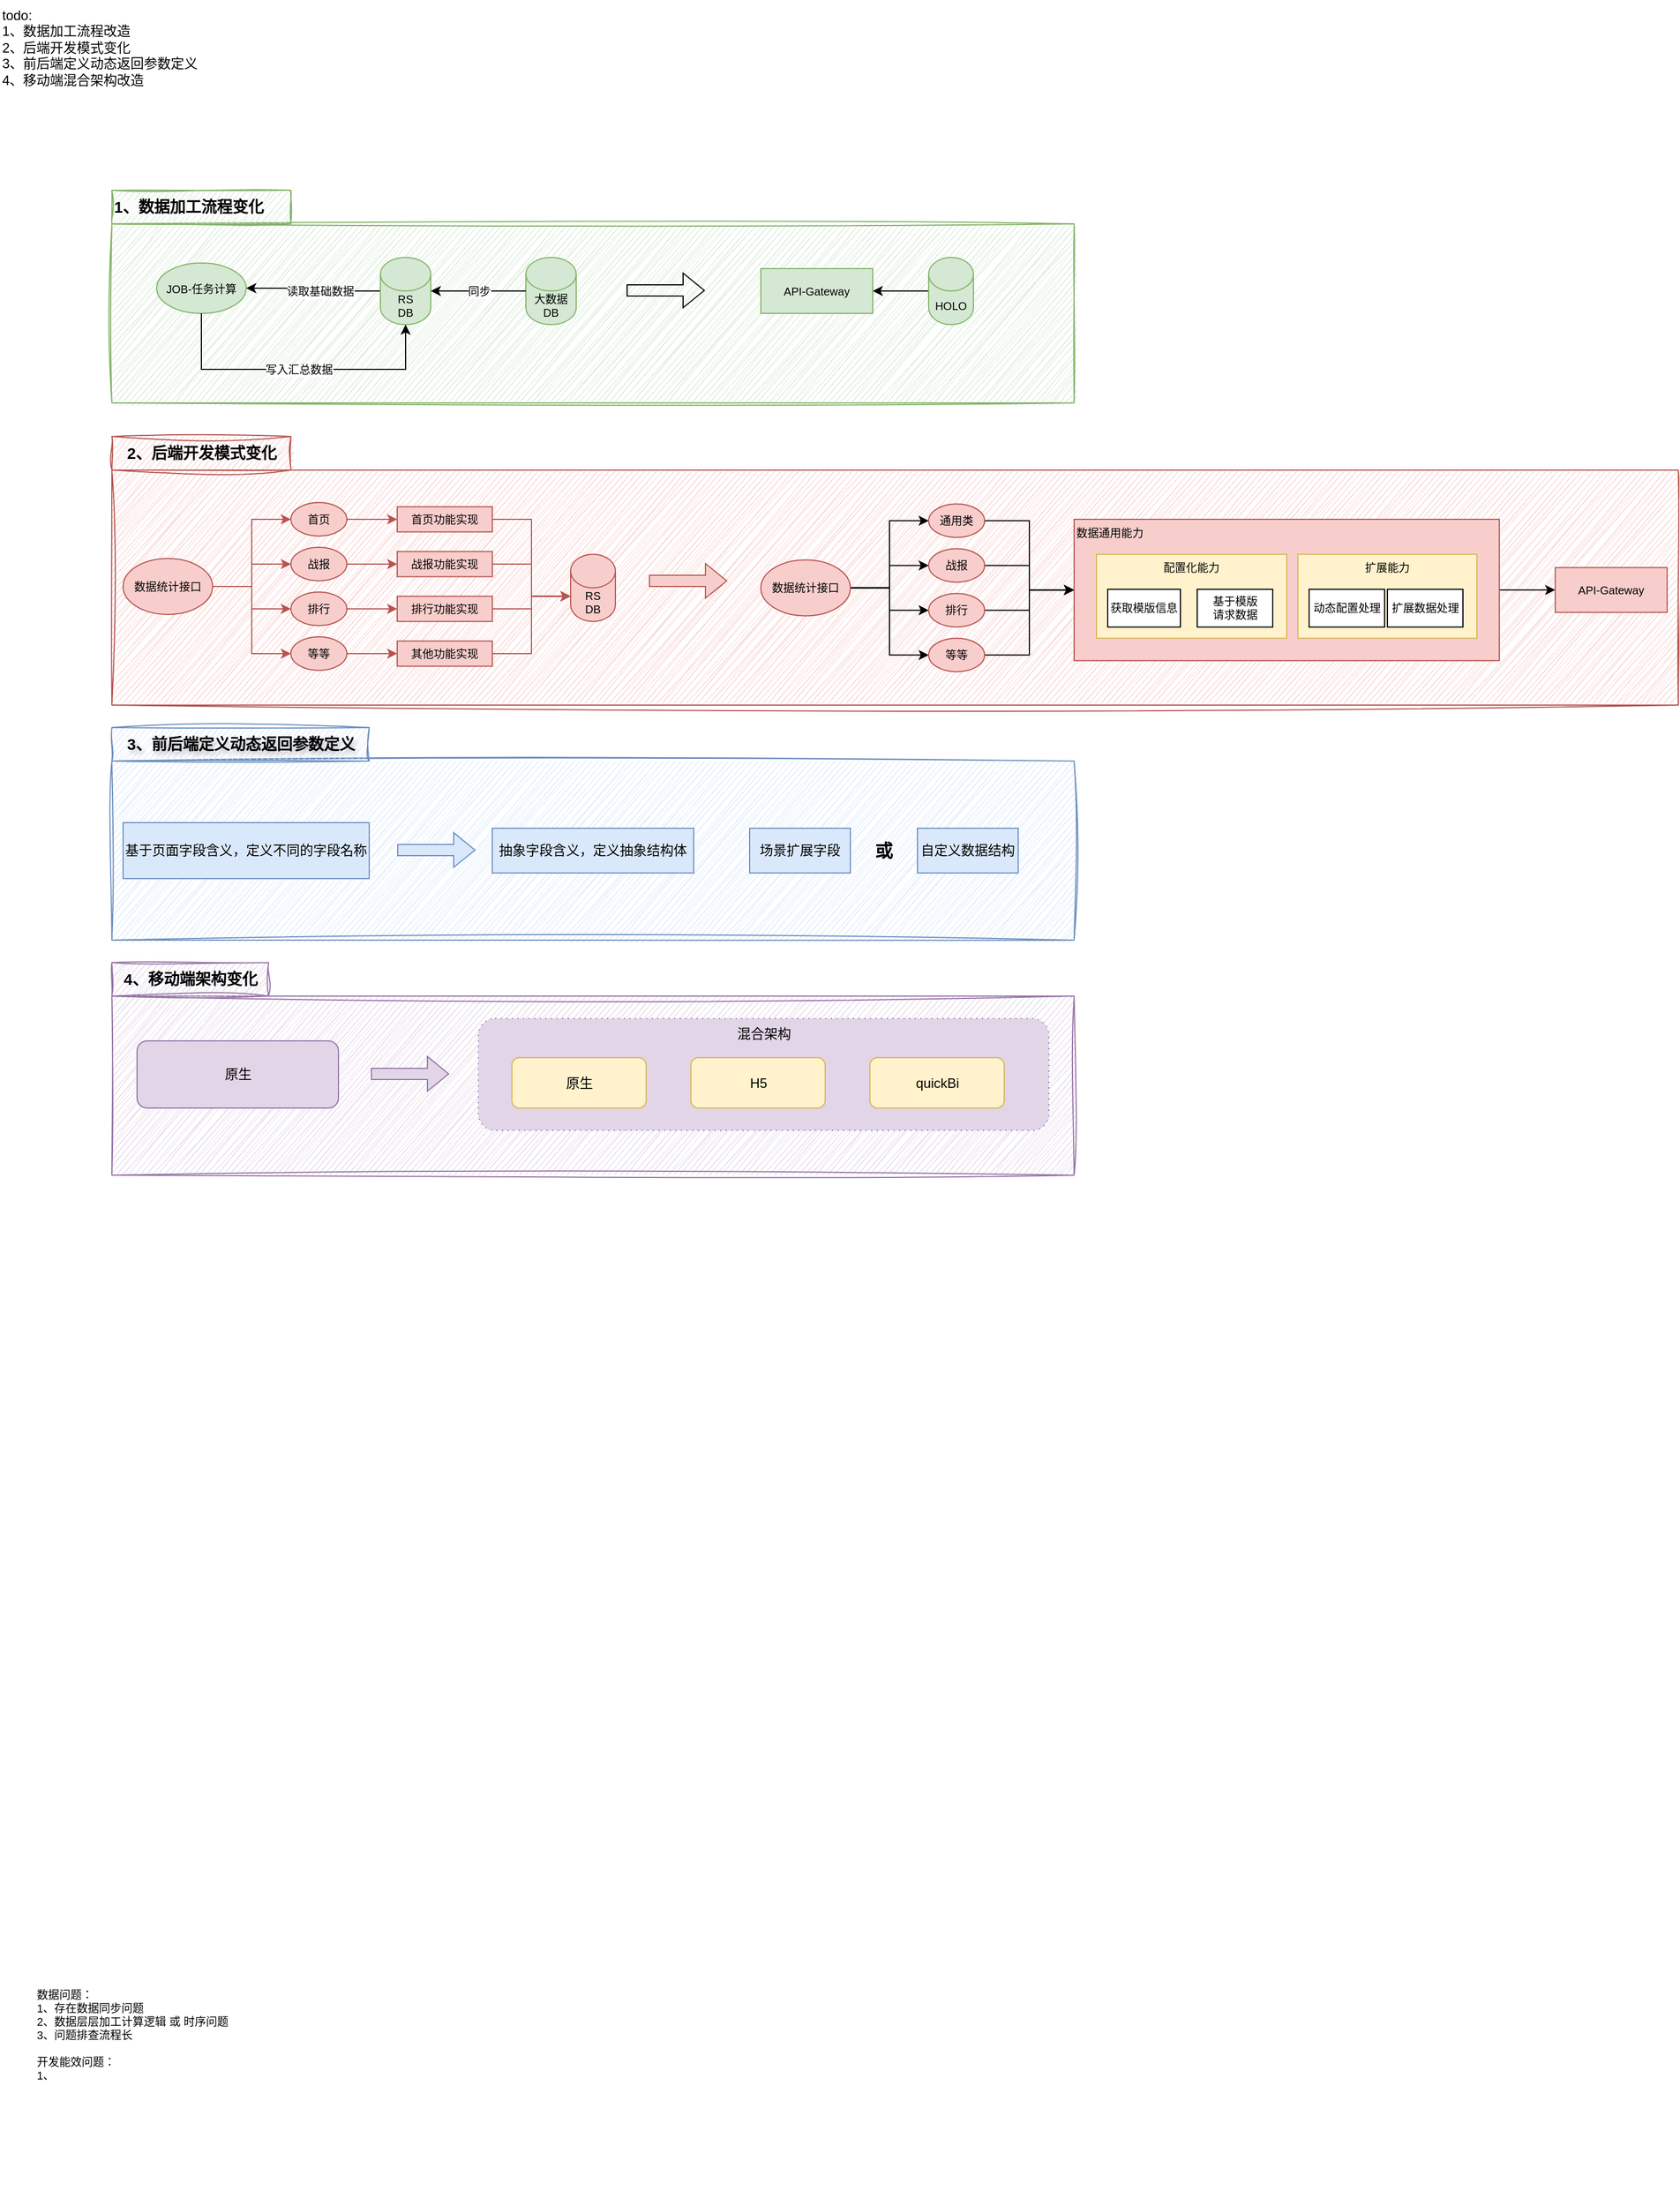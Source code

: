 <mxfile version="25.0.3">
  <diagram name="第 1 页" id="R8YURKRHeUlcDB6ha7RJ">
    <mxGraphModel dx="1616" dy="2079" grid="1" gridSize="10" guides="1" tooltips="1" connect="1" arrows="1" fold="1" page="1" pageScale="1" pageWidth="827" pageHeight="1169" math="0" shadow="0">
      <root>
        <mxCell id="0" />
        <mxCell id="1" parent="0" />
        <mxCell id="C8wExsxdSCBqk2phjL91-6" value="" style="rounded=0;whiteSpace=wrap;html=1;fillColor=#f8cecc;strokeColor=#b85450;sketch=1;curveFitting=1;jiggle=2;verticalAlign=top;align=left;" vertex="1" parent="1">
          <mxGeometry x="180" y="-620" width="1400" height="210" as="geometry" />
        </mxCell>
        <mxCell id="C8wExsxdSCBqk2phjL91-5" value="" style="rounded=0;whiteSpace=wrap;html=1;verticalAlign=top;align=left;fillColor=#d5e8d4;strokeColor=#82b366;sketch=1;curveFitting=1;jiggle=2;" vertex="1" parent="1">
          <mxGeometry x="180" y="-840" width="860" height="160" as="geometry" />
        </mxCell>
        <mxCell id="ImryK3UNKVc3aRogpXYe-1" style="edgeStyle=orthogonalEdgeStyle;rounded=0;orthogonalLoop=1;jettySize=auto;html=1;entryX=1;entryY=0.5;entryDx=0;entryDy=0;fontSize=10;" parent="1" source="ImryK3UNKVc3aRogpXYe-3" target="ImryK3UNKVc3aRogpXYe-6" edge="1">
          <mxGeometry relative="1" as="geometry" />
        </mxCell>
        <mxCell id="ImryK3UNKVc3aRogpXYe-2" value="读取基础数据" style="edgeLabel;html=1;align=center;verticalAlign=middle;resizable=0;points=[];fontSize=10;" parent="ImryK3UNKVc3aRogpXYe-1" vertex="1" connectable="0">
          <mxGeometry x="-0.111" y="3" relative="1" as="geometry">
            <mxPoint y="-3" as="offset" />
          </mxGeometry>
        </mxCell>
        <mxCell id="ImryK3UNKVc3aRogpXYe-3" value="RS&lt;br style=&quot;font-size: 10px;&quot;&gt;DB" style="shape=cylinder3;whiteSpace=wrap;html=1;boundedLbl=1;backgroundOutline=1;size=15;fontSize=10;fillColor=#d5e8d4;strokeColor=#82b366;" parent="1" vertex="1">
          <mxGeometry x="420" y="-810" width="45" height="60" as="geometry" />
        </mxCell>
        <mxCell id="ImryK3UNKVc3aRogpXYe-4" value="大数据&lt;br style=&quot;font-size: 10px;&quot;&gt;DB" style="shape=cylinder3;whiteSpace=wrap;html=1;boundedLbl=1;backgroundOutline=1;size=15;fontSize=10;fillColor=#d5e8d4;strokeColor=#82b366;" parent="1" vertex="1">
          <mxGeometry x="550" y="-810" width="45" height="60" as="geometry" />
        </mxCell>
        <mxCell id="ImryK3UNKVc3aRogpXYe-5" value="同步" style="edgeStyle=orthogonalEdgeStyle;rounded=0;orthogonalLoop=1;jettySize=auto;html=1;entryX=1;entryY=0.5;entryDx=0;entryDy=0;entryPerimeter=0;fontSize=10;" parent="1" source="ImryK3UNKVc3aRogpXYe-4" target="ImryK3UNKVc3aRogpXYe-3" edge="1">
          <mxGeometry relative="1" as="geometry" />
        </mxCell>
        <mxCell id="ImryK3UNKVc3aRogpXYe-6" value="JOB-任务计算" style="ellipse;whiteSpace=wrap;html=1;fontSize=10;fillColor=#d5e8d4;strokeColor=#82b366;" parent="1" vertex="1">
          <mxGeometry x="220" y="-805" width="80" height="45" as="geometry" />
        </mxCell>
        <mxCell id="ImryK3UNKVc3aRogpXYe-7" style="edgeStyle=orthogonalEdgeStyle;rounded=0;orthogonalLoop=1;jettySize=auto;html=1;entryX=0.5;entryY=1;entryDx=0;entryDy=0;entryPerimeter=0;fontSize=10;" parent="1" source="ImryK3UNKVc3aRogpXYe-6" target="ImryK3UNKVc3aRogpXYe-3" edge="1">
          <mxGeometry relative="1" as="geometry">
            <Array as="points">
              <mxPoint x="260" y="-710" />
              <mxPoint x="443" y="-710" />
            </Array>
          </mxGeometry>
        </mxCell>
        <mxCell id="ImryK3UNKVc3aRogpXYe-8" value="写入汇总数据" style="edgeLabel;html=1;align=center;verticalAlign=middle;resizable=0;points=[];fontSize=10;" parent="ImryK3UNKVc3aRogpXYe-7" vertex="1" connectable="0">
          <mxGeometry x="0.018" y="3" relative="1" as="geometry">
            <mxPoint x="-2" y="3" as="offset" />
          </mxGeometry>
        </mxCell>
        <mxCell id="ImryK3UNKVc3aRogpXYe-9" value="数据问题：&lt;br style=&quot;font-size: 10px;&quot;&gt;1、存在数据同步问题&lt;br style=&quot;font-size: 10px;&quot;&gt;2、数据层层加工计算逻辑 或 时序问题&lt;br style=&quot;font-size: 10px;&quot;&gt;&lt;div style=&quot;font-size: 10px;&quot;&gt;3、问题排查流程长&lt;br style=&quot;font-size: 10px;&quot;&gt;&lt;br style=&quot;font-size: 10px;&quot;&gt;开发能效问题：&lt;/div&gt;&lt;div style=&quot;font-size: 10px;&quot;&gt;1、&lt;/div&gt;" style="text;html=1;align=left;verticalAlign=top;whiteSpace=wrap;rounded=0;fontSize=10;" parent="1" vertex="1">
          <mxGeometry x="111" y="730" width="319" height="200" as="geometry" />
        </mxCell>
        <mxCell id="ImryK3UNKVc3aRogpXYe-10" style="edgeStyle=orthogonalEdgeStyle;rounded=0;orthogonalLoop=1;jettySize=auto;html=1;entryX=0;entryY=0.5;entryDx=0;entryDy=0;fontSize=10;fillColor=#f8cecc;strokeColor=#b85450;" parent="1" source="ImryK3UNKVc3aRogpXYe-14" target="ImryK3UNKVc3aRogpXYe-16" edge="1">
          <mxGeometry relative="1" as="geometry" />
        </mxCell>
        <mxCell id="ImryK3UNKVc3aRogpXYe-11" style="edgeStyle=orthogonalEdgeStyle;rounded=0;orthogonalLoop=1;jettySize=auto;html=1;entryX=0;entryY=0.5;entryDx=0;entryDy=0;fontSize=10;fillColor=#f8cecc;strokeColor=#b85450;" parent="1" source="ImryK3UNKVc3aRogpXYe-14" target="ImryK3UNKVc3aRogpXYe-21" edge="1">
          <mxGeometry relative="1" as="geometry" />
        </mxCell>
        <mxCell id="ImryK3UNKVc3aRogpXYe-12" style="edgeStyle=orthogonalEdgeStyle;rounded=0;orthogonalLoop=1;jettySize=auto;html=1;entryX=0;entryY=0.5;entryDx=0;entryDy=0;fontSize=10;fillColor=#f8cecc;strokeColor=#b85450;" parent="1" source="ImryK3UNKVc3aRogpXYe-14" target="ImryK3UNKVc3aRogpXYe-23" edge="1">
          <mxGeometry relative="1" as="geometry" />
        </mxCell>
        <mxCell id="ImryK3UNKVc3aRogpXYe-13" style="edgeStyle=orthogonalEdgeStyle;rounded=0;orthogonalLoop=1;jettySize=auto;html=1;exitX=1;exitY=0.5;exitDx=0;exitDy=0;entryX=0;entryY=0.5;entryDx=0;entryDy=0;fontSize=10;fillColor=#f8cecc;strokeColor=#b85450;" parent="1" source="ImryK3UNKVc3aRogpXYe-14" target="ImryK3UNKVc3aRogpXYe-25" edge="1">
          <mxGeometry relative="1" as="geometry" />
        </mxCell>
        <mxCell id="ImryK3UNKVc3aRogpXYe-14" value="数据统计接口" style="ellipse;whiteSpace=wrap;html=1;fontSize=10;fillColor=#f8cecc;strokeColor=#b85450;" parent="1" vertex="1">
          <mxGeometry x="190" y="-541" width="80" height="50" as="geometry" />
        </mxCell>
        <mxCell id="ImryK3UNKVc3aRogpXYe-15" value="" style="edgeStyle=orthogonalEdgeStyle;rounded=0;orthogonalLoop=1;jettySize=auto;html=1;fontSize=10;fillColor=#f8cecc;strokeColor=#b85450;" parent="1" source="ImryK3UNKVc3aRogpXYe-16" target="ImryK3UNKVc3aRogpXYe-26" edge="1">
          <mxGeometry relative="1" as="geometry" />
        </mxCell>
        <mxCell id="ImryK3UNKVc3aRogpXYe-16" value="首页" style="ellipse;whiteSpace=wrap;html=1;fontSize=10;fillColor=#f8cecc;strokeColor=#b85450;" parent="1" vertex="1">
          <mxGeometry x="340" y="-591" width="50" height="30" as="geometry" />
        </mxCell>
        <mxCell id="ImryK3UNKVc3aRogpXYe-17" value="" style="edgeStyle=orthogonalEdgeStyle;rounded=0;orthogonalLoop=1;jettySize=auto;html=1;fontSize=10;" parent="1" source="ImryK3UNKVc3aRogpXYe-18" target="ImryK3UNKVc3aRogpXYe-19" edge="1">
          <mxGeometry relative="1" as="geometry" />
        </mxCell>
        <mxCell id="ImryK3UNKVc3aRogpXYe-18" value="HOLO" style="shape=cylinder3;whiteSpace=wrap;html=1;boundedLbl=1;backgroundOutline=1;size=15;fontSize=10;fillColor=#d5e8d4;strokeColor=#82b366;" parent="1" vertex="1">
          <mxGeometry x="910" y="-810" width="40" height="60" as="geometry" />
        </mxCell>
        <mxCell id="ImryK3UNKVc3aRogpXYe-19" value="API-Gateway" style="whiteSpace=wrap;html=1;fontSize=10;fillColor=#d5e8d4;strokeColor=#82b366;" parent="1" vertex="1">
          <mxGeometry x="760" y="-800" width="100" height="40" as="geometry" />
        </mxCell>
        <mxCell id="ImryK3UNKVc3aRogpXYe-20" style="edgeStyle=orthogonalEdgeStyle;rounded=0;orthogonalLoop=1;jettySize=auto;html=1;entryX=0;entryY=0.5;entryDx=0;entryDy=0;fontSize=10;fillColor=#f8cecc;strokeColor=#b85450;" parent="1" source="ImryK3UNKVc3aRogpXYe-21" target="ImryK3UNKVc3aRogpXYe-28" edge="1">
          <mxGeometry relative="1" as="geometry" />
        </mxCell>
        <mxCell id="ImryK3UNKVc3aRogpXYe-21" value="战报" style="ellipse;whiteSpace=wrap;html=1;fontSize=10;fillColor=#f8cecc;strokeColor=#b85450;" parent="1" vertex="1">
          <mxGeometry x="340" y="-551" width="50" height="30" as="geometry" />
        </mxCell>
        <mxCell id="ImryK3UNKVc3aRogpXYe-22" style="edgeStyle=orthogonalEdgeStyle;rounded=0;orthogonalLoop=1;jettySize=auto;html=1;entryX=0;entryY=0.5;entryDx=0;entryDy=0;fontSize=10;fillColor=#f8cecc;strokeColor=#b85450;" parent="1" source="ImryK3UNKVc3aRogpXYe-23" target="ImryK3UNKVc3aRogpXYe-27" edge="1">
          <mxGeometry relative="1" as="geometry" />
        </mxCell>
        <mxCell id="ImryK3UNKVc3aRogpXYe-23" value="排行" style="ellipse;whiteSpace=wrap;html=1;fontSize=10;fillColor=#f8cecc;strokeColor=#b85450;" parent="1" vertex="1">
          <mxGeometry x="340" y="-511" width="50" height="30" as="geometry" />
        </mxCell>
        <mxCell id="ImryK3UNKVc3aRogpXYe-24" style="edgeStyle=orthogonalEdgeStyle;rounded=0;orthogonalLoop=1;jettySize=auto;html=1;entryX=0;entryY=0.5;entryDx=0;entryDy=0;fontSize=10;fillColor=#f8cecc;strokeColor=#b85450;" parent="1" source="ImryK3UNKVc3aRogpXYe-25" target="ImryK3UNKVc3aRogpXYe-29" edge="1">
          <mxGeometry relative="1" as="geometry" />
        </mxCell>
        <mxCell id="ImryK3UNKVc3aRogpXYe-25" value="等等" style="ellipse;whiteSpace=wrap;html=1;fontSize=10;fillColor=#f8cecc;strokeColor=#b85450;" parent="1" vertex="1">
          <mxGeometry x="340" y="-471" width="50" height="30" as="geometry" />
        </mxCell>
        <mxCell id="ImryK3UNKVc3aRogpXYe-26" value="首页功能实现" style="whiteSpace=wrap;html=1;fontSize=10;fillColor=#f8cecc;strokeColor=#b85450;" parent="1" vertex="1">
          <mxGeometry x="435" y="-587.25" width="85" height="22.5" as="geometry" />
        </mxCell>
        <mxCell id="ImryK3UNKVc3aRogpXYe-27" value="排行功能实现" style="whiteSpace=wrap;html=1;fontSize=10;fillColor=#f8cecc;strokeColor=#b85450;" parent="1" vertex="1">
          <mxGeometry x="435" y="-507.25" width="85" height="22.5" as="geometry" />
        </mxCell>
        <mxCell id="ImryK3UNKVc3aRogpXYe-28" value="战报功能实现" style="whiteSpace=wrap;html=1;fontSize=10;fillColor=#f8cecc;strokeColor=#b85450;" parent="1" vertex="1">
          <mxGeometry x="435" y="-547.25" width="85" height="22.5" as="geometry" />
        </mxCell>
        <mxCell id="ImryK3UNKVc3aRogpXYe-29" value="其他功能实现" style="whiteSpace=wrap;html=1;fontSize=10;fillColor=#f8cecc;strokeColor=#b85450;" parent="1" vertex="1">
          <mxGeometry x="435" y="-467.25" width="85" height="22.5" as="geometry" />
        </mxCell>
        <mxCell id="ImryK3UNKVc3aRogpXYe-30" value="" style="shape=flexArrow;endArrow=classic;html=1;rounded=0;fontSize=10;" parent="1" edge="1">
          <mxGeometry width="50" height="50" relative="1" as="geometry">
            <mxPoint x="640" y="-780.5" as="sourcePoint" />
            <mxPoint x="710" y="-780.5" as="targetPoint" />
          </mxGeometry>
        </mxCell>
        <mxCell id="ImryK3UNKVc3aRogpXYe-31" value="RS&lt;br style=&quot;font-size: 10px;&quot;&gt;DB" style="shape=cylinder3;whiteSpace=wrap;html=1;boundedLbl=1;backgroundOutline=1;size=15;fontSize=10;fillColor=#f8cecc;strokeColor=#b85450;" parent="1" vertex="1">
          <mxGeometry x="590" y="-544.75" width="40" height="60" as="geometry" />
        </mxCell>
        <mxCell id="ImryK3UNKVc3aRogpXYe-32" style="edgeStyle=orthogonalEdgeStyle;rounded=0;orthogonalLoop=1;jettySize=auto;html=1;entryX=0;entryY=0;entryDx=0;entryDy=37.5;entryPerimeter=0;fontSize=10;fillColor=#f8cecc;strokeColor=#b85450;" parent="1" source="ImryK3UNKVc3aRogpXYe-28" target="ImryK3UNKVc3aRogpXYe-31" edge="1">
          <mxGeometry relative="1" as="geometry" />
        </mxCell>
        <mxCell id="ImryK3UNKVc3aRogpXYe-33" style="edgeStyle=orthogonalEdgeStyle;rounded=0;orthogonalLoop=1;jettySize=auto;html=1;entryX=0;entryY=0;entryDx=0;entryDy=37.5;entryPerimeter=0;fontSize=10;fillColor=#f8cecc;strokeColor=#b85450;" parent="1" source="ImryK3UNKVc3aRogpXYe-26" target="ImryK3UNKVc3aRogpXYe-31" edge="1">
          <mxGeometry relative="1" as="geometry" />
        </mxCell>
        <mxCell id="ImryK3UNKVc3aRogpXYe-34" style="edgeStyle=orthogonalEdgeStyle;rounded=0;orthogonalLoop=1;jettySize=auto;html=1;entryX=0;entryY=0;entryDx=0;entryDy=37.5;entryPerimeter=0;fontSize=10;fillColor=#f8cecc;strokeColor=#b85450;" parent="1" source="ImryK3UNKVc3aRogpXYe-27" target="ImryK3UNKVc3aRogpXYe-31" edge="1">
          <mxGeometry relative="1" as="geometry" />
        </mxCell>
        <mxCell id="ImryK3UNKVc3aRogpXYe-35" style="edgeStyle=orthogonalEdgeStyle;rounded=0;orthogonalLoop=1;jettySize=auto;html=1;entryX=0;entryY=0;entryDx=0;entryDy=37.5;entryPerimeter=0;fontSize=10;fillColor=#f8cecc;strokeColor=#b85450;" parent="1" source="ImryK3UNKVc3aRogpXYe-29" target="ImryK3UNKVc3aRogpXYe-31" edge="1">
          <mxGeometry relative="1" as="geometry" />
        </mxCell>
        <mxCell id="ImryK3UNKVc3aRogpXYe-36" value="" style="shape=flexArrow;endArrow=classic;html=1;rounded=0;fontSize=10;fillColor=#f8cecc;strokeColor=#b85450;" parent="1" edge="1">
          <mxGeometry width="50" height="50" relative="1" as="geometry">
            <mxPoint x="660" y="-521" as="sourcePoint" />
            <mxPoint x="730" y="-521" as="targetPoint" />
          </mxGeometry>
        </mxCell>
        <mxCell id="ImryK3UNKVc3aRogpXYe-37" style="edgeStyle=orthogonalEdgeStyle;rounded=0;orthogonalLoop=1;jettySize=auto;html=1;entryX=0;entryY=0.5;entryDx=0;entryDy=0;fontSize=10;" parent="1" source="ImryK3UNKVc3aRogpXYe-41" target="ImryK3UNKVc3aRogpXYe-42" edge="1">
          <mxGeometry relative="1" as="geometry" />
        </mxCell>
        <mxCell id="ImryK3UNKVc3aRogpXYe-38" style="edgeStyle=orthogonalEdgeStyle;rounded=0;orthogonalLoop=1;jettySize=auto;html=1;entryX=0;entryY=0.5;entryDx=0;entryDy=0;fontSize=10;" parent="1" source="ImryK3UNKVc3aRogpXYe-41" target="ImryK3UNKVc3aRogpXYe-43" edge="1">
          <mxGeometry relative="1" as="geometry" />
        </mxCell>
        <mxCell id="ImryK3UNKVc3aRogpXYe-39" style="edgeStyle=orthogonalEdgeStyle;rounded=0;orthogonalLoop=1;jettySize=auto;html=1;entryX=0;entryY=0.5;entryDx=0;entryDy=0;fontSize=10;" parent="1" source="ImryK3UNKVc3aRogpXYe-41" target="ImryK3UNKVc3aRogpXYe-45" edge="1">
          <mxGeometry relative="1" as="geometry" />
        </mxCell>
        <mxCell id="ImryK3UNKVc3aRogpXYe-40" style="edgeStyle=orthogonalEdgeStyle;rounded=0;orthogonalLoop=1;jettySize=auto;html=1;exitX=1;exitY=0.5;exitDx=0;exitDy=0;entryX=0;entryY=0.5;entryDx=0;entryDy=0;fontSize=10;" parent="1" source="ImryK3UNKVc3aRogpXYe-41" target="ImryK3UNKVc3aRogpXYe-47" edge="1">
          <mxGeometry relative="1" as="geometry" />
        </mxCell>
        <mxCell id="ImryK3UNKVc3aRogpXYe-41" value="数据统计接口" style="ellipse;whiteSpace=wrap;html=1;fontSize=10;fillColor=#f8cecc;strokeColor=#b85450;" parent="1" vertex="1">
          <mxGeometry x="760" y="-539.75" width="80" height="50" as="geometry" />
        </mxCell>
        <mxCell id="C8wExsxdSCBqk2phjL91-1" style="edgeStyle=orthogonalEdgeStyle;rounded=0;orthogonalLoop=1;jettySize=auto;html=1;entryX=0;entryY=0.5;entryDx=0;entryDy=0;" edge="1" parent="1" source="ImryK3UNKVc3aRogpXYe-42" target="ImryK3UNKVc3aRogpXYe-48">
          <mxGeometry relative="1" as="geometry" />
        </mxCell>
        <mxCell id="ImryK3UNKVc3aRogpXYe-42" value="通用类" style="ellipse;whiteSpace=wrap;html=1;fontSize=10;fillColor=#f8cecc;strokeColor=#b85450;" parent="1" vertex="1">
          <mxGeometry x="910" y="-589.75" width="50" height="30" as="geometry" />
        </mxCell>
        <mxCell id="C8wExsxdSCBqk2phjL91-2" style="edgeStyle=orthogonalEdgeStyle;rounded=0;orthogonalLoop=1;jettySize=auto;html=1;entryX=0;entryY=0.5;entryDx=0;entryDy=0;" edge="1" parent="1" source="ImryK3UNKVc3aRogpXYe-43" target="ImryK3UNKVc3aRogpXYe-48">
          <mxGeometry relative="1" as="geometry" />
        </mxCell>
        <mxCell id="ImryK3UNKVc3aRogpXYe-43" value="战报" style="ellipse;whiteSpace=wrap;html=1;fontSize=10;fillColor=#f8cecc;strokeColor=#b85450;" parent="1" vertex="1">
          <mxGeometry x="910" y="-549.75" width="50" height="30" as="geometry" />
        </mxCell>
        <mxCell id="C8wExsxdSCBqk2phjL91-3" style="edgeStyle=orthogonalEdgeStyle;rounded=0;orthogonalLoop=1;jettySize=auto;html=1;entryX=0;entryY=0.5;entryDx=0;entryDy=0;" edge="1" parent="1" source="ImryK3UNKVc3aRogpXYe-45" target="ImryK3UNKVc3aRogpXYe-48">
          <mxGeometry relative="1" as="geometry" />
        </mxCell>
        <mxCell id="ImryK3UNKVc3aRogpXYe-45" value="排行" style="ellipse;whiteSpace=wrap;html=1;fontSize=10;fillColor=#f8cecc;strokeColor=#b85450;" parent="1" vertex="1">
          <mxGeometry x="910" y="-509.75" width="50" height="30" as="geometry" />
        </mxCell>
        <mxCell id="ImryK3UNKVc3aRogpXYe-46" style="edgeStyle=orthogonalEdgeStyle;rounded=0;orthogonalLoop=1;jettySize=auto;html=1;entryX=0;entryY=0.5;entryDx=0;entryDy=0;fontSize=10;" parent="1" source="ImryK3UNKVc3aRogpXYe-47" target="ImryK3UNKVc3aRogpXYe-48" edge="1">
          <mxGeometry relative="1" as="geometry">
            <mxPoint x="1005" y="-454.75" as="targetPoint" />
          </mxGeometry>
        </mxCell>
        <mxCell id="ImryK3UNKVc3aRogpXYe-47" value="等等" style="ellipse;whiteSpace=wrap;html=1;fontSize=10;fillColor=#f8cecc;strokeColor=#b85450;" parent="1" vertex="1">
          <mxGeometry x="910" y="-469.75" width="50" height="30" as="geometry" />
        </mxCell>
        <mxCell id="C8wExsxdSCBqk2phjL91-8" style="edgeStyle=orthogonalEdgeStyle;rounded=0;orthogonalLoop=1;jettySize=auto;html=1;" edge="1" parent="1" source="ImryK3UNKVc3aRogpXYe-48" target="C8wExsxdSCBqk2phjL91-7">
          <mxGeometry relative="1" as="geometry" />
        </mxCell>
        <mxCell id="ImryK3UNKVc3aRogpXYe-48" value="数据通用能力" style="whiteSpace=wrap;html=1;verticalAlign=top;align=left;fontSize=10;fillColor=#f8cecc;strokeColor=#b85450;" parent="1" vertex="1">
          <mxGeometry x="1040" y="-576" width="380" height="126.25" as="geometry" />
        </mxCell>
        <mxCell id="ImryK3UNKVc3aRogpXYe-49" value="配置化能力" style="rounded=0;whiteSpace=wrap;html=1;fontSize=10;verticalAlign=top;align=center;fillColor=#fff2cc;strokeColor=#d6b656;" parent="1" vertex="1">
          <mxGeometry x="1060" y="-544.75" width="170" height="75" as="geometry" />
        </mxCell>
        <mxCell id="ImryK3UNKVc3aRogpXYe-50" value="扩展能力" style="rounded=0;whiteSpace=wrap;html=1;fontSize=10;verticalAlign=top;fillColor=#fff2cc;strokeColor=#d6b656;" parent="1" vertex="1">
          <mxGeometry x="1240" y="-544.75" width="160" height="75" as="geometry" />
        </mxCell>
        <mxCell id="ImryK3UNKVc3aRogpXYe-51" value="获取模版信息" style="rounded=0;whiteSpace=wrap;html=1;fontSize=10;" parent="1" vertex="1">
          <mxGeometry x="1070" y="-513.5" width="65" height="33.75" as="geometry" />
        </mxCell>
        <mxCell id="ImryK3UNKVc3aRogpXYe-52" value="基于模版&lt;br&gt;请求数据" style="rounded=0;whiteSpace=wrap;html=1;fontSize=10;" parent="1" vertex="1">
          <mxGeometry x="1150" y="-513.5" width="67.5" height="33.75" as="geometry" />
        </mxCell>
        <mxCell id="ImryK3UNKVc3aRogpXYe-53" value="动态配置处理" style="rounded=0;whiteSpace=wrap;html=1;fontSize=10;" parent="1" vertex="1">
          <mxGeometry x="1250" y="-513.5" width="67.5" height="33.75" as="geometry" />
        </mxCell>
        <mxCell id="ImryK3UNKVc3aRogpXYe-54" value="扩展数据处理" style="rounded=0;whiteSpace=wrap;html=1;fontSize=10;" parent="1" vertex="1">
          <mxGeometry x="1320" y="-513.5" width="67.5" height="33.75" as="geometry" />
        </mxCell>
        <mxCell id="ImryK3UNKVc3aRogpXYe-55" value="todo:&lt;div&gt;1、数据加工流程改造&lt;/div&gt;&lt;div&gt;2、后端开发模式变化&lt;/div&gt;&lt;div&gt;3、前后端定义动态返回参数定义&lt;br&gt;4、移动端混合架构改造&lt;/div&gt;" style="text;html=1;align=left;verticalAlign=top;resizable=0;points=[];autosize=1;strokeColor=none;fillColor=none;" parent="1" vertex="1">
          <mxGeometry x="80" y="-1040" width="200" height="90" as="geometry" />
        </mxCell>
        <mxCell id="C8wExsxdSCBqk2phjL91-7" value="API-Gateway" style="whiteSpace=wrap;html=1;fontSize=10;fillColor=#f8cecc;strokeColor=#b85450;" vertex="1" parent="1">
          <mxGeometry x="1470" y="-532.87" width="100" height="40" as="geometry" />
        </mxCell>
        <mxCell id="C8wExsxdSCBqk2phjL91-10" value="" style="rounded=0;whiteSpace=wrap;html=1;fillColor=#dae8fc;strokeColor=#6c8ebf;sketch=1;curveFitting=1;jiggle=2;verticalAlign=top;align=left;" vertex="1" parent="1">
          <mxGeometry x="180" y="-360" width="860" height="160" as="geometry" />
        </mxCell>
        <mxCell id="C8wExsxdSCBqk2phjL91-11" value="" style="rounded=0;whiteSpace=wrap;html=1;fillColor=#e1d5e7;strokeColor=#9673a6;sketch=1;curveFitting=1;jiggle=2;fontStyle=1;align=left;verticalAlign=top;" vertex="1" parent="1">
          <mxGeometry x="180" y="-150" width="860" height="160" as="geometry" />
        </mxCell>
        <mxCell id="C8wExsxdSCBqk2phjL91-12" value="基于页面字段含义，定义不同的字段名称" style="rounded=0;whiteSpace=wrap;html=1;fillColor=#dae8fc;strokeColor=#6c8ebf;" vertex="1" parent="1">
          <mxGeometry x="190" y="-305" width="220" height="50" as="geometry" />
        </mxCell>
        <mxCell id="C8wExsxdSCBqk2phjL91-13" value="" style="shape=flexArrow;endArrow=classic;html=1;rounded=0;fontSize=10;fillColor=#dae8fc;strokeColor=#6c8ebf;" edge="1" parent="1">
          <mxGeometry width="50" height="50" relative="1" as="geometry">
            <mxPoint x="435" y="-280.53" as="sourcePoint" />
            <mxPoint x="505" y="-280.53" as="targetPoint" />
          </mxGeometry>
        </mxCell>
        <mxCell id="C8wExsxdSCBqk2phjL91-15" value="抽象字段含义，定义抽象结构体" style="rounded=0;whiteSpace=wrap;html=1;fillColor=#dae8fc;strokeColor=#6c8ebf;" vertex="1" parent="1">
          <mxGeometry x="520" y="-300" width="180" height="40" as="geometry" />
        </mxCell>
        <mxCell id="C8wExsxdSCBqk2phjL91-16" value="" style="shape=image;html=1;verticalAlign=top;verticalLabelPosition=bottom;labelBackgroundColor=#ffffff;imageAspect=0;aspect=fixed;image=https://cdn4.iconfinder.com/data/icons/ionicons/512/icon-plus-round-128.png;fillColor=#dae8fc;strokeColor=#6c8ebf;" vertex="1" parent="1">
          <mxGeometry x="710" y="-295" width="25" height="25" as="geometry" />
        </mxCell>
        <mxCell id="C8wExsxdSCBqk2phjL91-18" value="场景扩展字段" style="rounded=0;whiteSpace=wrap;html=1;fillColor=#dae8fc;strokeColor=#6c8ebf;" vertex="1" parent="1">
          <mxGeometry x="750" y="-300" width="90" height="40" as="geometry" />
        </mxCell>
        <mxCell id="C8wExsxdSCBqk2phjL91-21" value="&lt;font style=&quot;font-size: 16px;&quot;&gt;&lt;b style=&quot;&quot;&gt;或&lt;/b&gt;&lt;/font&gt;" style="text;html=1;align=center;verticalAlign=middle;whiteSpace=wrap;rounded=0;fillColor=none;strokeColor=none;" vertex="1" parent="1">
          <mxGeometry x="850" y="-297.5" width="40" height="35" as="geometry" />
        </mxCell>
        <mxCell id="C8wExsxdSCBqk2phjL91-23" value="自定义数据结构" style="rounded=0;whiteSpace=wrap;html=1;fillColor=#dae8fc;strokeColor=#6c8ebf;" vertex="1" parent="1">
          <mxGeometry x="900" y="-300" width="90" height="40" as="geometry" />
        </mxCell>
        <mxCell id="C8wExsxdSCBqk2phjL91-24" value="&lt;span style=&quot;text-align: left;&quot;&gt;&lt;b&gt;&lt;font style=&quot;font-size: 14px;&quot;&gt;3、前后端定义动态返回参数定义&lt;/font&gt;&lt;/b&gt;&lt;/span&gt;" style="text;html=1;align=center;verticalAlign=middle;resizable=0;points=[];autosize=1;strokeColor=#6c8ebf;fillColor=#dae8fc;labelBackgroundColor=none;labelBorderColor=none;textShadow=1;sketch=1;curveFitting=1;jiggle=2;" vertex="1" parent="1">
          <mxGeometry x="180" y="-390" width="230" height="30" as="geometry" />
        </mxCell>
        <mxCell id="C8wExsxdSCBqk2phjL91-25" value="&lt;span style=&quot;color: rgb(0, 0, 0); font-family: Helvetica; font-style: normal; font-variant-ligatures: normal; font-variant-caps: normal; letter-spacing: normal; orphans: 2; text-align: left; text-indent: 0px; text-transform: none; widows: 2; word-spacing: 0px; -webkit-text-stroke-width: 0px; white-space: nowrap; background-color: rgb(251, 251, 251); text-decoration-thickness: initial; text-decoration-style: initial; text-decoration-color: initial; float: none; display: inline !important;&quot;&gt;&lt;b style=&quot;&quot;&gt;&lt;font style=&quot;font-size: 14px;&quot;&gt;1、数据加工流程变化&lt;/font&gt;&lt;/b&gt;&lt;/span&gt;" style="text;whiteSpace=wrap;html=1;fillColor=#d5e8d4;strokeColor=#82b366;sketch=1;curveFitting=1;jiggle=2;" vertex="1" parent="1">
          <mxGeometry x="180" y="-870" width="160" height="30" as="geometry" />
        </mxCell>
        <mxCell id="C8wExsxdSCBqk2phjL91-26" value="&lt;span style=&quot;text-align: left;&quot;&gt;&lt;b&gt;&lt;font style=&quot;font-size: 14px;&quot;&gt;2、后端开发模式变化&lt;/font&gt;&lt;/b&gt;&lt;/span&gt;" style="text;html=1;align=center;verticalAlign=middle;resizable=0;points=[];autosize=1;strokeColor=#b85450;fillColor=#f8cecc;sketch=1;curveFitting=1;jiggle=2;" vertex="1" parent="1">
          <mxGeometry x="180" y="-650" width="160" height="30" as="geometry" />
        </mxCell>
        <mxCell id="C8wExsxdSCBqk2phjL91-27" value="&lt;span style=&quot;text-align: left;&quot;&gt;&lt;b&gt;&lt;font style=&quot;font-size: 14px;&quot;&gt;4、移动端架构变化&lt;/font&gt;&lt;/b&gt;&lt;/span&gt;" style="text;html=1;align=center;verticalAlign=middle;resizable=0;points=[];autosize=1;strokeColor=#9673a6;fillColor=#e1d5e7;sketch=1;curveFitting=1;jiggle=2;" vertex="1" parent="1">
          <mxGeometry x="180" y="-180" width="140" height="30" as="geometry" />
        </mxCell>
        <mxCell id="C8wExsxdSCBqk2phjL91-28" value="原生" style="rounded=1;whiteSpace=wrap;html=1;fillColor=#e1d5e7;strokeColor=#9673a6;" vertex="1" parent="1">
          <mxGeometry x="202.5" y="-110" width="180" height="60" as="geometry" />
        </mxCell>
        <mxCell id="C8wExsxdSCBqk2phjL91-30" value="" style="shape=flexArrow;endArrow=classic;html=1;rounded=0;fontSize=10;fillColor=#e1d5e7;strokeColor=#9673a6;" edge="1" parent="1">
          <mxGeometry width="50" height="50" relative="1" as="geometry">
            <mxPoint x="411.5" y="-80.53" as="sourcePoint" />
            <mxPoint x="481.5" y="-80.53" as="targetPoint" />
          </mxGeometry>
        </mxCell>
        <mxCell id="C8wExsxdSCBqk2phjL91-32" value="混合架构" style="rounded=1;whiteSpace=wrap;html=1;verticalAlign=top;dashed=1;dashPattern=1 4;fillColor=#e1d5e7;strokeColor=#9673a6;" vertex="1" parent="1">
          <mxGeometry x="507.5" y="-130" width="510" height="100" as="geometry" />
        </mxCell>
        <mxCell id="C8wExsxdSCBqk2phjL91-33" value="原生" style="rounded=1;whiteSpace=wrap;html=1;fillColor=#fff2cc;strokeColor=#d6b656;" vertex="1" parent="1">
          <mxGeometry x="537.5" y="-95" width="120" height="45" as="geometry" />
        </mxCell>
        <mxCell id="C8wExsxdSCBqk2phjL91-36" value="H5" style="rounded=1;whiteSpace=wrap;html=1;fillColor=#fff2cc;strokeColor=#d6b656;" vertex="1" parent="1">
          <mxGeometry x="697.5" y="-95" width="120" height="45" as="geometry" />
        </mxCell>
        <mxCell id="C8wExsxdSCBqk2phjL91-37" value="quickBi" style="rounded=1;whiteSpace=wrap;html=1;fillColor=#fff2cc;strokeColor=#d6b656;" vertex="1" parent="1">
          <mxGeometry x="857.5" y="-95" width="120" height="45" as="geometry" />
        </mxCell>
      </root>
    </mxGraphModel>
  </diagram>
</mxfile>
